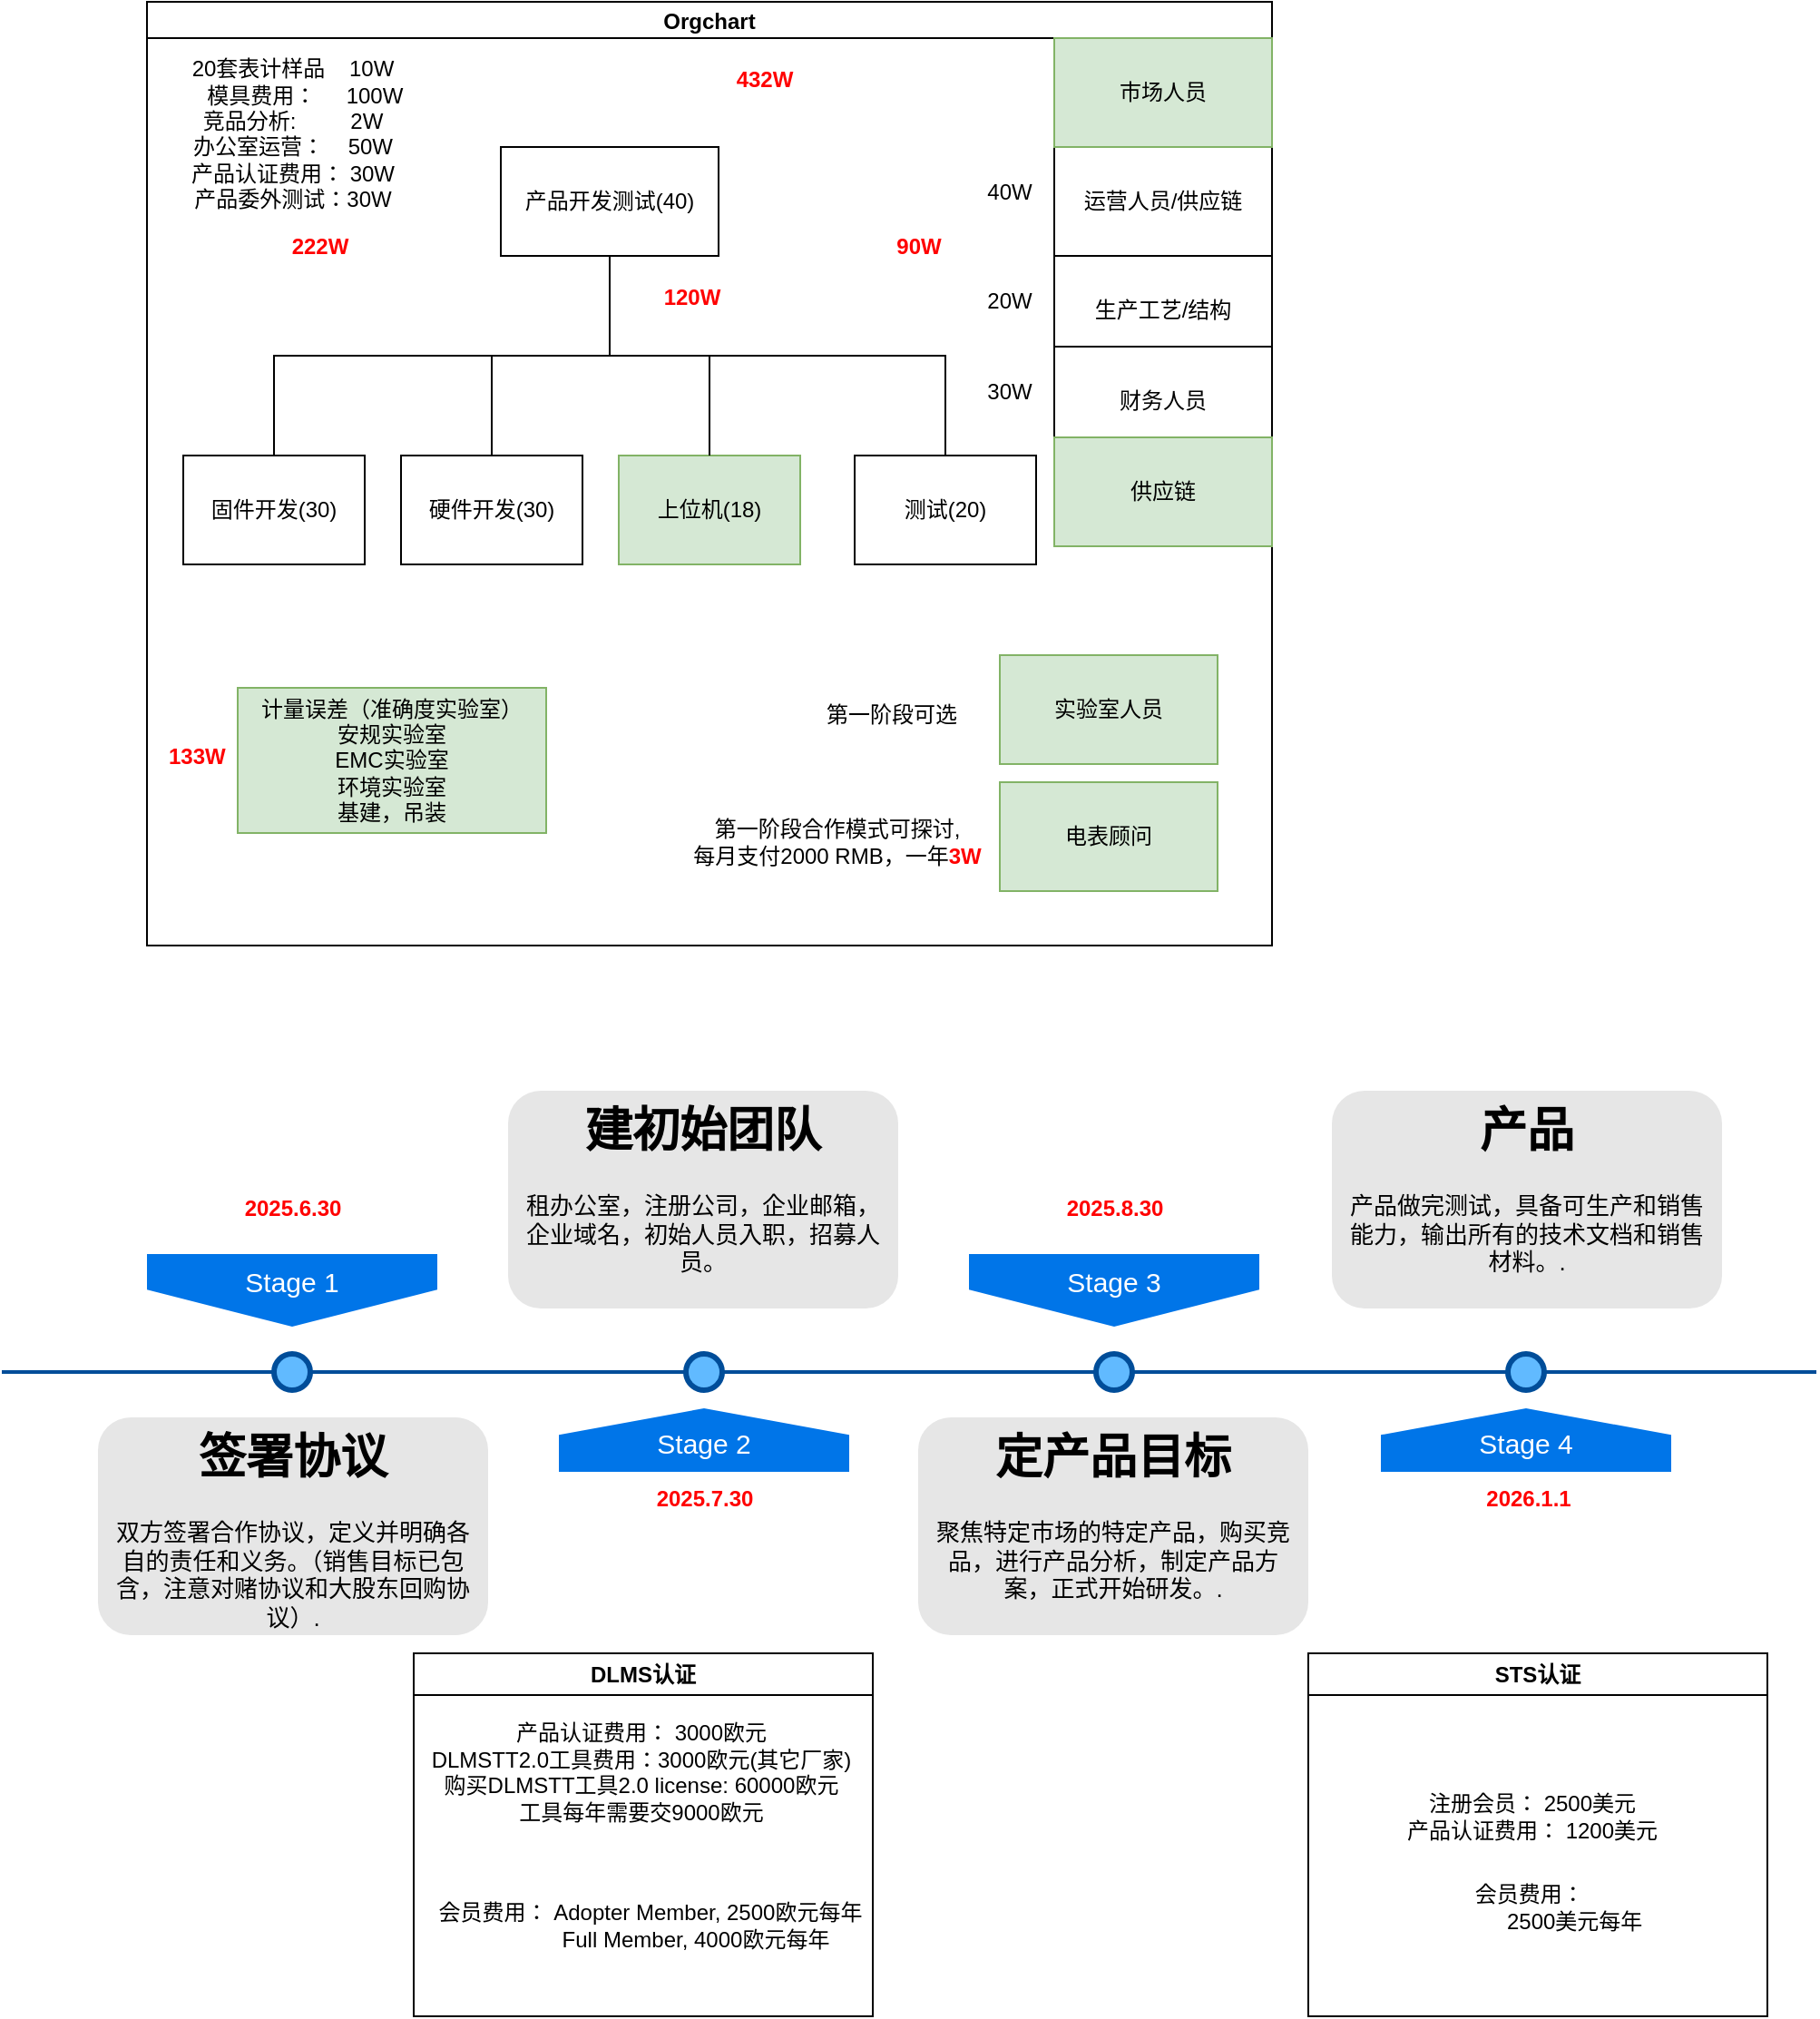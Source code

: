 <mxfile version="27.1.5">
  <diagram name="第 1 页" id="atoLTKYN6ja91Ou9wwb8">
    <mxGraphModel dx="1042" dy="535" grid="1" gridSize="10" guides="1" tooltips="1" connect="1" arrows="1" fold="1" page="1" pageScale="1" pageWidth="827" pageHeight="1169" math="0" shadow="0">
      <root>
        <mxCell id="0" />
        <mxCell id="1" parent="0" />
        <mxCell id="ze23tj0L3lsAWGdD1u4b-1" value="Orgchart" style="swimlane;startSize=20;horizontal=1;containerType=tree;newEdgeStyle={&quot;edgeStyle&quot;:&quot;elbowEdgeStyle&quot;,&quot;startArrow&quot;:&quot;none&quot;,&quot;endArrow&quot;:&quot;none&quot;};" parent="1" vertex="1">
          <mxGeometry x="90" y="40" width="620" height="520" as="geometry" />
        </mxCell>
        <mxCell id="zBCr5KkDJ-O4WMeaJdgD-40" value="" style="group;" parent="ze23tj0L3lsAWGdD1u4b-1" vertex="1" connectable="0">
          <mxGeometry x="10" y="378" width="210" height="80" as="geometry" />
        </mxCell>
        <mxCell id="zBCr5KkDJ-O4WMeaJdgD-27" value="&lt;div&gt;&lt;b&gt;&lt;font style=&quot;color: rgb(255, 0, 0);&quot;&gt;&lt;br&gt;&lt;/font&gt;&lt;/b&gt;&lt;/div&gt;&lt;div&gt;&lt;b&gt;&lt;font style=&quot;color: rgb(255, 0, 0);&quot;&gt;133W&lt;/font&gt;&lt;/b&gt;&lt;/div&gt;" style="text;html=1;align=left;verticalAlign=middle;resizable=0;points=[];autosize=1;strokeColor=none;fillColor=none;" parent="zBCr5KkDJ-O4WMeaJdgD-40" vertex="1">
          <mxGeometry y="10" width="50" height="40" as="geometry" />
        </mxCell>
        <mxCell id="zBCr5KkDJ-O4WMeaJdgD-39" value="&lt;div&gt;&lt;br&gt;&lt;/div&gt;&lt;div&gt;&lt;span style=&quot;background-color: transparent; color: light-dark(rgb(0, 0, 0), rgb(255, 255, 255));&quot;&gt;计量误差（准确度实验室）&lt;/span&gt;&lt;/div&gt;&lt;div&gt;安规实验室&lt;/div&gt;&lt;div&gt;EMC实验室&lt;/div&gt;&lt;div&gt;环境实验室&lt;/div&gt;&lt;div&gt;基建，吊装&lt;/div&gt;&lt;div&gt;&lt;br style=&quot;text-align: left; text-wrap-mode: nowrap;&quot;&gt;&lt;/div&gt;" style="whiteSpace=wrap;html=1;fillColor=#d5e8d4;strokeColor=#82b366;" parent="zBCr5KkDJ-O4WMeaJdgD-40" vertex="1">
          <mxGeometry x="40" width="170" height="80" as="geometry" />
        </mxCell>
        <mxCell id="zBCr5KkDJ-O4WMeaJdgD-41" value="" style="group" parent="ze23tj0L3lsAWGdD1u4b-1" vertex="1" connectable="0">
          <mxGeometry x="320" y="360" width="270" height="130" as="geometry" />
        </mxCell>
        <mxCell id="zBCr5KkDJ-O4WMeaJdgD-35" value="" style="group" parent="zBCr5KkDJ-O4WMeaJdgD-41" vertex="1" connectable="0">
          <mxGeometry x="150" width="120" height="130" as="geometry" />
        </mxCell>
        <mxCell id="zBCr5KkDJ-O4WMeaJdgD-31" value="实验室人员" style="whiteSpace=wrap;html=1;fillColor=#d5e8d4;strokeColor=#82b366;" parent="zBCr5KkDJ-O4WMeaJdgD-35" vertex="1">
          <mxGeometry width="120" height="60" as="geometry" />
        </mxCell>
        <mxCell id="zBCr5KkDJ-O4WMeaJdgD-34" value="电表顾问" style="whiteSpace=wrap;html=1;fillColor=#d5e8d4;strokeColor=#82b366;" parent="zBCr5KkDJ-O4WMeaJdgD-35" vertex="1">
          <mxGeometry y="70" width="120" height="60" as="geometry" />
        </mxCell>
        <mxCell id="zBCr5KkDJ-O4WMeaJdgD-36" value="第一阶段可选" style="text;html=1;align=center;verticalAlign=middle;resizable=0;points=[];autosize=1;strokeColor=none;fillColor=none;" parent="zBCr5KkDJ-O4WMeaJdgD-41" vertex="1">
          <mxGeometry x="40" y="18" width="100" height="30" as="geometry" />
        </mxCell>
        <mxCell id="zBCr5KkDJ-O4WMeaJdgD-37" value="第一阶段合作模式可探讨,&lt;div&gt;每月支付2000 RMB，一年&lt;font style=&quot;color: rgb(255, 0, 0);&quot;&gt;&lt;b&gt;3W&lt;/b&gt;&lt;/font&gt;&lt;/div&gt;" style="text;html=1;align=center;verticalAlign=middle;resizable=0;points=[];autosize=1;strokeColor=none;fillColor=none;" parent="zBCr5KkDJ-O4WMeaJdgD-41" vertex="1">
          <mxGeometry x="-30" y="83" width="180" height="40" as="geometry" />
        </mxCell>
        <mxCell id="zBCr5KkDJ-O4WMeaJdgD-42" value="" style="group" parent="ze23tj0L3lsAWGdD1u4b-1" vertex="1" connectable="0">
          <mxGeometry x="20" y="80" width="550" height="230" as="geometry" />
        </mxCell>
        <mxCell id="ze23tj0L3lsAWGdD1u4b-2" value="" style="edgeStyle=elbowEdgeStyle;elbow=vertical;sourcePerimeterSpacing=0;targetPerimeterSpacing=0;startArrow=none;endArrow=none;rounded=0;curved=0;" parent="zBCr5KkDJ-O4WMeaJdgD-42" source="ze23tj0L3lsAWGdD1u4b-4" target="ze23tj0L3lsAWGdD1u4b-5" edge="1">
          <mxGeometry relative="1" as="geometry" />
        </mxCell>
        <mxCell id="ze23tj0L3lsAWGdD1u4b-3" value="" style="edgeStyle=elbowEdgeStyle;elbow=vertical;sourcePerimeterSpacing=0;targetPerimeterSpacing=0;startArrow=none;endArrow=none;rounded=0;curved=0;" parent="zBCr5KkDJ-O4WMeaJdgD-42" source="ze23tj0L3lsAWGdD1u4b-4" target="ze23tj0L3lsAWGdD1u4b-6" edge="1">
          <mxGeometry relative="1" as="geometry" />
        </mxCell>
        <UserObject label="产品开发测试(40)" treeRoot="1" id="ze23tj0L3lsAWGdD1u4b-4">
          <mxCell style="whiteSpace=wrap;html=1;align=center;treeFolding=1;treeMoving=1;newEdgeStyle={&quot;edgeStyle&quot;:&quot;elbowEdgeStyle&quot;,&quot;startArrow&quot;:&quot;none&quot;,&quot;endArrow&quot;:&quot;none&quot;};" parent="zBCr5KkDJ-O4WMeaJdgD-42" vertex="1">
            <mxGeometry x="175" width="120" height="60" as="geometry" />
          </mxCell>
        </UserObject>
        <mxCell id="ze23tj0L3lsAWGdD1u4b-5" value="固件开发(30)" style="whiteSpace=wrap;html=1;align=center;verticalAlign=middle;treeFolding=1;treeMoving=1;newEdgeStyle={&quot;edgeStyle&quot;:&quot;elbowEdgeStyle&quot;,&quot;startArrow&quot;:&quot;none&quot;,&quot;endArrow&quot;:&quot;none&quot;};" parent="zBCr5KkDJ-O4WMeaJdgD-42" vertex="1" collapsed="1">
          <mxGeometry y="170" width="100" height="60" as="geometry" />
        </mxCell>
        <mxCell id="ze23tj0L3lsAWGdD1u4b-6" value="硬件开发(30)" style="whiteSpace=wrap;html=1;align=center;verticalAlign=middle;treeFolding=1;treeMoving=1;newEdgeStyle={&quot;edgeStyle&quot;:&quot;elbowEdgeStyle&quot;,&quot;startArrow&quot;:&quot;none&quot;,&quot;endArrow&quot;:&quot;none&quot;};" parent="zBCr5KkDJ-O4WMeaJdgD-42" vertex="1">
          <mxGeometry x="120" y="170" width="100" height="60" as="geometry" />
        </mxCell>
        <mxCell id="ze23tj0L3lsAWGdD1u4b-10" value="上位机(18)" style="whiteSpace=wrap;html=1;align=center;verticalAlign=middle;treeFolding=1;treeMoving=1;newEdgeStyle={&quot;edgeStyle&quot;:&quot;elbowEdgeStyle&quot;,&quot;startArrow&quot;:&quot;none&quot;,&quot;endArrow&quot;:&quot;none&quot;};fillColor=#d5e8d4;strokeColor=#82b366;" parent="zBCr5KkDJ-O4WMeaJdgD-42" vertex="1">
          <mxGeometry x="240" y="170" width="100" height="60" as="geometry" />
        </mxCell>
        <mxCell id="ze23tj0L3lsAWGdD1u4b-11" value="" style="edgeStyle=elbowEdgeStyle;elbow=vertical;sourcePerimeterSpacing=0;targetPerimeterSpacing=0;startArrow=none;endArrow=none;rounded=0;curved=0;" parent="zBCr5KkDJ-O4WMeaJdgD-42" source="ze23tj0L3lsAWGdD1u4b-4" target="ze23tj0L3lsAWGdD1u4b-10" edge="1">
          <mxGeometry relative="1" as="geometry">
            <mxPoint x="214" y="60" as="sourcePoint" />
            <mxPoint x="170" y="170" as="targetPoint" />
          </mxGeometry>
        </mxCell>
        <mxCell id="ze23tj0L3lsAWGdD1u4b-12" value="测试(20)" style="whiteSpace=wrap;html=1;align=center;verticalAlign=middle;treeFolding=1;treeMoving=1;newEdgeStyle={&quot;edgeStyle&quot;:&quot;elbowEdgeStyle&quot;,&quot;startArrow&quot;:&quot;none&quot;,&quot;endArrow&quot;:&quot;none&quot;};" parent="zBCr5KkDJ-O4WMeaJdgD-42" vertex="1" collapsed="1">
          <mxGeometry x="370" y="170" width="100" height="60" as="geometry" />
        </mxCell>
        <mxCell id="ze23tj0L3lsAWGdD1u4b-13" value="" style="edgeStyle=elbowEdgeStyle;elbow=vertical;sourcePerimeterSpacing=0;targetPerimeterSpacing=0;startArrow=none;endArrow=none;rounded=0;curved=0;" parent="zBCr5KkDJ-O4WMeaJdgD-42" source="ze23tj0L3lsAWGdD1u4b-4" target="ze23tj0L3lsAWGdD1u4b-12" edge="1">
          <mxGeometry relative="1" as="geometry">
            <mxPoint x="214" y="60" as="sourcePoint" />
            <mxPoint x="290" y="170" as="targetPoint" />
          </mxGeometry>
        </mxCell>
        <mxCell id="zBCr5KkDJ-O4WMeaJdgD-46" value="运营人员/供应链" style="whiteSpace=wrap;html=1;" parent="zBCr5KkDJ-O4WMeaJdgD-42" vertex="1">
          <mxGeometry x="480" width="120" height="60" as="geometry" />
        </mxCell>
        <mxCell id="zBCr5KkDJ-O4WMeaJdgD-57" value="40W" style="text;html=1;align=center;verticalAlign=middle;resizable=0;points=[];autosize=1;strokeColor=none;fillColor=none;" parent="zBCr5KkDJ-O4WMeaJdgD-42" vertex="1">
          <mxGeometry x="430" y="10" width="50" height="30" as="geometry" />
        </mxCell>
        <mxCell id="zBCr5KkDJ-O4WMeaJdgD-58" value="20W" style="text;html=1;align=center;verticalAlign=middle;resizable=0;points=[];autosize=1;strokeColor=none;fillColor=none;" parent="zBCr5KkDJ-O4WMeaJdgD-42" vertex="1">
          <mxGeometry x="430" y="70" width="50" height="30" as="geometry" />
        </mxCell>
        <mxCell id="NVIp36pszzyaolHd8WoN-10" value="30W" style="text;html=1;align=center;verticalAlign=middle;resizable=0;points=[];autosize=1;strokeColor=none;fillColor=none;" parent="zBCr5KkDJ-O4WMeaJdgD-42" vertex="1">
          <mxGeometry x="430" y="120" width="50" height="30" as="geometry" />
        </mxCell>
        <mxCell id="NVIp36pszzyaolHd8WoN-11" value="&lt;font style=&quot;color: rgb(255, 0, 0);&quot;&gt;&lt;b&gt;90W&lt;/b&gt;&lt;/font&gt;" style="text;html=1;align=center;verticalAlign=middle;resizable=0;points=[];autosize=1;strokeColor=none;fillColor=none;" parent="zBCr5KkDJ-O4WMeaJdgD-42" vertex="1">
          <mxGeometry x="380" y="40" width="50" height="30" as="geometry" />
        </mxCell>
        <mxCell id="zBCr5KkDJ-O4WMeaJdgD-44" value="市场人员" style="whiteSpace=wrap;html=1;fillColor=#d5e8d4;strokeColor=#82b366;" parent="ze23tj0L3lsAWGdD1u4b-1" vertex="1">
          <mxGeometry x="500" y="20" width="120" height="60" as="geometry" />
        </mxCell>
        <mxCell id="zBCr5KkDJ-O4WMeaJdgD-47" value="生产工艺/结构" style="whiteSpace=wrap;html=1;" parent="ze23tj0L3lsAWGdD1u4b-1" vertex="1">
          <mxGeometry x="500" y="140" width="120" height="60" as="geometry" />
        </mxCell>
        <mxCell id="NVIp36pszzyaolHd8WoN-1" value="20套表计样品&amp;nbsp; &amp;nbsp; 10W&lt;div&gt;&amp;nbsp; &amp;nbsp; 模具费用：&amp;nbsp; &amp;nbsp; &amp;nbsp;100W&lt;/div&gt;&lt;div&gt;&lt;span style=&quot;background-color: transparent; color: light-dark(rgb(0, 0, 0), rgb(255, 255, 255));&quot;&gt;竞品分析:&amp;nbsp; &amp;nbsp; &amp;nbsp; &amp;nbsp; &amp;nbsp;2W&lt;/span&gt;&lt;/div&gt;&lt;div&gt;办公室运营：&amp;nbsp; &amp;nbsp; 50W&lt;/div&gt;&lt;div&gt;产品认证费用： 30W&lt;/div&gt;&lt;div&gt;产品委外测试：30W&lt;/div&gt;&lt;div&gt;&lt;br&gt;&lt;/div&gt;" style="text;html=1;align=center;verticalAlign=middle;resizable=0;points=[];autosize=1;strokeColor=none;fillColor=none;" parent="ze23tj0L3lsAWGdD1u4b-1" vertex="1">
          <mxGeometry x="10" y="25" width="140" height="110" as="geometry" />
        </mxCell>
        <mxCell id="zBCr5KkDJ-O4WMeaJdgD-50" value="财务人员" style="whiteSpace=wrap;html=1;" parent="1" vertex="1">
          <mxGeometry x="590" y="230" width="120" height="60" as="geometry" />
        </mxCell>
        <mxCell id="zBCr5KkDJ-O4WMeaJdgD-51" value="供应链" style="whiteSpace=wrap;html=1;fillColor=#d5e8d4;strokeColor=#82b366;" parent="1" vertex="1">
          <mxGeometry x="590" y="280" width="120" height="60" as="geometry" />
        </mxCell>
        <mxCell id="NVIp36pszzyaolHd8WoN-2" value="&lt;b&gt;&lt;font style=&quot;color: rgb(255, 0, 0);&quot;&gt;432W&lt;/font&gt;&lt;/b&gt;" style="text;html=1;align=center;verticalAlign=middle;resizable=0;points=[];autosize=1;strokeColor=none;fillColor=none;" parent="1" vertex="1">
          <mxGeometry x="405" y="68" width="50" height="30" as="geometry" />
        </mxCell>
        <mxCell id="NVIp36pszzyaolHd8WoN-9" value="&lt;b&gt;&lt;font style=&quot;color: rgb(255, 0, 0);&quot;&gt;222W&lt;/font&gt;&lt;/b&gt;" style="text;html=1;align=center;verticalAlign=middle;resizable=0;points=[];autosize=1;strokeColor=none;fillColor=none;" parent="1" vertex="1">
          <mxGeometry x="160" y="160" width="50" height="30" as="geometry" />
        </mxCell>
        <mxCell id="NVIp36pszzyaolHd8WoN-12" value="&lt;font style=&quot;color: rgb(255, 0, 0);&quot;&gt;&lt;b&gt;120W&lt;/b&gt;&lt;/font&gt;" style="text;html=1;align=center;verticalAlign=middle;resizable=0;points=[];autosize=1;strokeColor=none;fillColor=none;" parent="1" vertex="1">
          <mxGeometry x="365" y="188" width="50" height="30" as="geometry" />
        </mxCell>
        <mxCell id="-p8jg17vCJRUrCgAk-5i-1" value="" style="line;strokeWidth=2;html=1;fillColor=none;fontSize=28;fontColor=#004D99;strokeColor=#004D99;" parent="1" vertex="1">
          <mxGeometry x="10" y="790" width="1000" height="10" as="geometry" />
        </mxCell>
        <mxCell id="-p8jg17vCJRUrCgAk-5i-2" value="Stage 1" style="shape=offPageConnector;whiteSpace=wrap;html=1;fillColor=#0075E8;fontSize=15;fontColor=#FFFFFF;size=0.509;verticalAlign=top;strokeColor=none;" parent="1" vertex="1">
          <mxGeometry x="90" y="730" width="160" height="40" as="geometry" />
        </mxCell>
        <mxCell id="-p8jg17vCJRUrCgAk-5i-3" value="&lt;span&gt;Stage 3&lt;/span&gt;" style="shape=offPageConnector;whiteSpace=wrap;html=1;fillColor=#0075E8;fontSize=15;fontColor=#FFFFFF;size=0.509;verticalAlign=top;strokeColor=none;" parent="1" vertex="1">
          <mxGeometry x="543" y="730" width="160" height="40" as="geometry" />
        </mxCell>
        <mxCell id="-p8jg17vCJRUrCgAk-5i-4" value="&lt;span&gt;Stage 2&lt;/span&gt;" style="shape=offPageConnector;whiteSpace=wrap;html=1;fillColor=#0075E8;fontSize=15;fontColor=#FFFFFF;size=0.418;flipV=1;verticalAlign=bottom;strokeColor=none;spacingBottom=4;" parent="1" vertex="1">
          <mxGeometry x="317" y="815" width="160" height="35" as="geometry" />
        </mxCell>
        <mxCell id="-p8jg17vCJRUrCgAk-5i-5" value="&lt;span&gt;Stage 4&lt;/span&gt;" style="shape=offPageConnector;whiteSpace=wrap;html=1;fillColor=#0075E8;fontSize=15;fontColor=#FFFFFF;size=0.418;flipV=1;verticalAlign=bottom;strokeColor=none;spacingBottom=4;" parent="1" vertex="1">
          <mxGeometry x="770" y="815" width="160" height="35" as="geometry" />
        </mxCell>
        <mxCell id="-p8jg17vCJRUrCgAk-5i-6" value="" style="ellipse;whiteSpace=wrap;html=1;fillColor=#61BAFF;fontSize=28;fontColor=#004D99;strokeWidth=3;strokeColor=#004D99;" parent="1" vertex="1">
          <mxGeometry x="160" y="785" width="20" height="20" as="geometry" />
        </mxCell>
        <mxCell id="-p8jg17vCJRUrCgAk-5i-7" value="" style="ellipse;whiteSpace=wrap;html=1;fillColor=#61BAFF;fontSize=28;fontColor=#004D99;strokeWidth=3;strokeColor=#004D99;" parent="1" vertex="1">
          <mxGeometry x="387" y="785" width="20" height="20" as="geometry" />
        </mxCell>
        <mxCell id="-p8jg17vCJRUrCgAk-5i-8" value="" style="ellipse;whiteSpace=wrap;html=1;fillColor=#61BAFF;fontSize=28;fontColor=#004D99;strokeWidth=3;strokeColor=#004D99;" parent="1" vertex="1">
          <mxGeometry x="613" y="785" width="20" height="20" as="geometry" />
        </mxCell>
        <mxCell id="-p8jg17vCJRUrCgAk-5i-9" value="" style="ellipse;whiteSpace=wrap;html=1;fillColor=#61BAFF;fontSize=28;fontColor=#004D99;strokeWidth=3;strokeColor=#004D99;" parent="1" vertex="1">
          <mxGeometry x="840" y="785" width="20" height="20" as="geometry" />
        </mxCell>
        <mxCell id="-p8jg17vCJRUrCgAk-5i-10" value="&lt;h1&gt;签署协议&lt;/h1&gt;&lt;p&gt;双方签署合作协议，定义并明确各自的责任和义务。（销售目标已包含，注意对赌协议和大股东回购协议）.&lt;/p&gt;" style="text;html=1;spacing=5;spacingTop=-20;whiteSpace=wrap;overflow=hidden;strokeColor=none;strokeWidth=3;fillColor=#E6E6E6;fontSize=13;fontColor=#000000;align=center;rounded=1;" parent="1" vertex="1">
          <mxGeometry x="63" y="820" width="215" height="120" as="geometry" />
        </mxCell>
        <mxCell id="-p8jg17vCJRUrCgAk-5i-11" value="&lt;h1&gt;建初始团队&lt;/h1&gt;&lt;p&gt;租办公室，注册公司，企业邮箱，企业域名，初始人员入职，招募人员。&lt;/p&gt;" style="text;html=1;spacing=5;spacingTop=-20;whiteSpace=wrap;overflow=hidden;strokeColor=none;strokeWidth=3;fillColor=#E6E6E6;fontSize=13;fontColor=#000000;align=center;rounded=1;" parent="1" vertex="1">
          <mxGeometry x="289" y="640" width="215" height="120" as="geometry" />
        </mxCell>
        <mxCell id="-p8jg17vCJRUrCgAk-5i-12" value="&lt;h1&gt;定产品目标&lt;/h1&gt;&lt;p&gt;聚焦特定市场的特定产品，购买竞品，进行产品分析，制定产品方案，正式开始研发。.&lt;/p&gt;" style="text;html=1;spacing=5;spacingTop=-20;whiteSpace=wrap;overflow=hidden;strokeColor=none;strokeWidth=3;fillColor=#E6E6E6;fontSize=13;fontColor=#000000;align=center;rounded=1;" parent="1" vertex="1">
          <mxGeometry x="515" y="820" width="215" height="120" as="geometry" />
        </mxCell>
        <mxCell id="-p8jg17vCJRUrCgAk-5i-13" value="&lt;h1&gt;产品&lt;/h1&gt;&lt;p&gt;产品做完测试，具备可生产和销售能力，输出所有的技术文档和销售材料。.&lt;/p&gt;" style="text;html=1;spacing=5;spacingTop=-20;whiteSpace=wrap;overflow=hidden;strokeColor=none;strokeWidth=3;fillColor=#E6E6E6;fontSize=13;fontColor=#000000;align=center;rounded=1;" parent="1" vertex="1">
          <mxGeometry x="743" y="640" width="215" height="120" as="geometry" />
        </mxCell>
        <mxCell id="-p8jg17vCJRUrCgAk-5i-14" value="&lt;font style=&quot;color: rgb(255, 0, 0);&quot;&gt;&lt;b&gt;2025.6.30&lt;/b&gt;&lt;/font&gt;" style="text;html=1;align=center;verticalAlign=middle;resizable=0;points=[];autosize=1;strokeColor=none;fillColor=none;" parent="1" vertex="1">
          <mxGeometry x="130" y="690" width="80" height="30" as="geometry" />
        </mxCell>
        <mxCell id="-p8jg17vCJRUrCgAk-5i-15" value="&lt;b&gt;&lt;font style=&quot;color: rgb(255, 0, 0);&quot;&gt;2025.7.30&lt;/font&gt;&lt;/b&gt;" style="text;html=1;align=center;verticalAlign=middle;resizable=0;points=[];autosize=1;strokeColor=none;fillColor=none;" parent="1" vertex="1">
          <mxGeometry x="356.5" y="850" width="80" height="30" as="geometry" />
        </mxCell>
        <mxCell id="-p8jg17vCJRUrCgAk-5i-16" value="&lt;font style=&quot;color: rgb(255, 0, 0);&quot;&gt;&lt;b&gt;2025.8.30&lt;/b&gt;&lt;/font&gt;" style="text;html=1;align=center;verticalAlign=middle;resizable=0;points=[];autosize=1;strokeColor=none;fillColor=none;" parent="1" vertex="1">
          <mxGeometry x="582.5" y="690" width="80" height="30" as="geometry" />
        </mxCell>
        <mxCell id="-p8jg17vCJRUrCgAk-5i-17" value="&lt;font style=&quot;color: rgb(255, 0, 0);&quot;&gt;&lt;b&gt;2026.1.1&lt;/b&gt;&lt;/font&gt;" style="text;html=1;align=center;verticalAlign=middle;resizable=0;points=[];autosize=1;strokeColor=none;fillColor=none;" parent="1" vertex="1">
          <mxGeometry x="815.5" y="850" width="70" height="30" as="geometry" />
        </mxCell>
        <mxCell id="uxqLoSJ2juYxk0nRJcqq-1" value="DLMS认证" style="swimlane;whiteSpace=wrap;html=1;" vertex="1" parent="1">
          <mxGeometry x="237" y="950" width="253" height="200" as="geometry" />
        </mxCell>
        <mxCell id="uxqLoSJ2juYxk0nRJcqq-2" value="产品认证费用： 3000欧元&lt;div&gt;DLMSTT2.0工具费用：3000欧元(其它厂家)&lt;/div&gt;&lt;div&gt;购买DLMSTT工具2.0 license: 60000欧元&lt;/div&gt;&lt;div&gt;工具每年需要交9000欧元&lt;/div&gt;&lt;div&gt;&lt;br&gt;&lt;/div&gt;&lt;div&gt;&lt;br&gt;&lt;/div&gt;" style="text;html=1;align=center;verticalAlign=middle;resizable=0;points=[];autosize=1;strokeColor=none;fillColor=none;" vertex="1" parent="uxqLoSJ2juYxk0nRJcqq-1">
          <mxGeometry y="30" width="250" height="100" as="geometry" />
        </mxCell>
        <mxCell id="uxqLoSJ2juYxk0nRJcqq-3" value="会员费用： Adopter Member, 2500欧元每年&lt;div&gt;&amp;nbsp; &amp;nbsp; &amp;nbsp; &amp;nbsp; &amp;nbsp; &amp;nbsp; &amp;nbsp; &amp;nbsp;Full Member, 4000欧元每年&lt;/div&gt;" style="text;html=1;align=center;verticalAlign=middle;resizable=0;points=[];autosize=1;strokeColor=none;fillColor=none;" vertex="1" parent="uxqLoSJ2juYxk0nRJcqq-1">
          <mxGeometry y="130" width="260" height="40" as="geometry" />
        </mxCell>
        <mxCell id="uxqLoSJ2juYxk0nRJcqq-4" value="STS认证" style="swimlane;whiteSpace=wrap;html=1;" vertex="1" parent="1">
          <mxGeometry x="730" y="950" width="253" height="200" as="geometry" />
        </mxCell>
        <mxCell id="uxqLoSJ2juYxk0nRJcqq-5" value="&lt;div&gt;&lt;br&gt;&lt;/div&gt;&lt;div&gt;注册会员： 2500美元&lt;/div&gt;产品认证费用： 1200美元&lt;div&gt;&lt;br&gt;&lt;/div&gt;" style="text;html=1;align=center;verticalAlign=middle;resizable=0;points=[];autosize=1;strokeColor=none;fillColor=none;" vertex="1" parent="uxqLoSJ2juYxk0nRJcqq-4">
          <mxGeometry x="43" y="55" width="160" height="70" as="geometry" />
        </mxCell>
        <mxCell id="uxqLoSJ2juYxk0nRJcqq-6" value="会员费用：&amp;nbsp;&lt;div&gt;&amp;nbsp; &amp;nbsp; &amp;nbsp; &amp;nbsp; &amp;nbsp; &amp;nbsp; &amp;nbsp; 2500美元每年&lt;/div&gt;" style="text;html=1;align=center;verticalAlign=middle;resizable=0;points=[];autosize=1;strokeColor=none;fillColor=none;" vertex="1" parent="uxqLoSJ2juYxk0nRJcqq-4">
          <mxGeometry x="53" y="120" width="140" height="40" as="geometry" />
        </mxCell>
      </root>
    </mxGraphModel>
  </diagram>
</mxfile>
